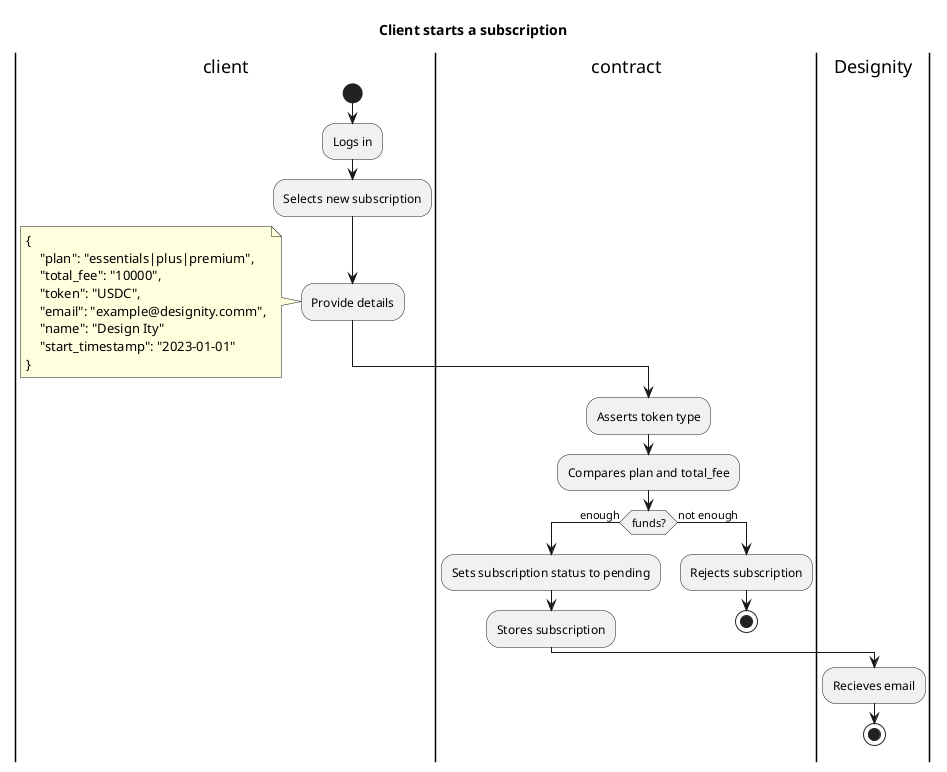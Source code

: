 @startuml
title "Client starts a subscription"
|client|
start
:Logs in;
:Selects new subscription;
:Provide details;
note left
    {
        "plan": "essentials|plus|premium",
        "total_fee": "10000",
        "token": "USDC",
        "email": "example@designity.comm",
        "name": "Design Ity"
        "start_timestamp": "2023-01-01"
    }
end note
|contract|
:Asserts token type;
:Compares plan and total_fee;
if (funds?) is (enough) then
:Sets subscription status to pending;
:Stores subscription;
|Designity|
:Recieves email;
stop
|contract|
else (not enough)
:Rejects subscription;
stop
endif
@enduml
